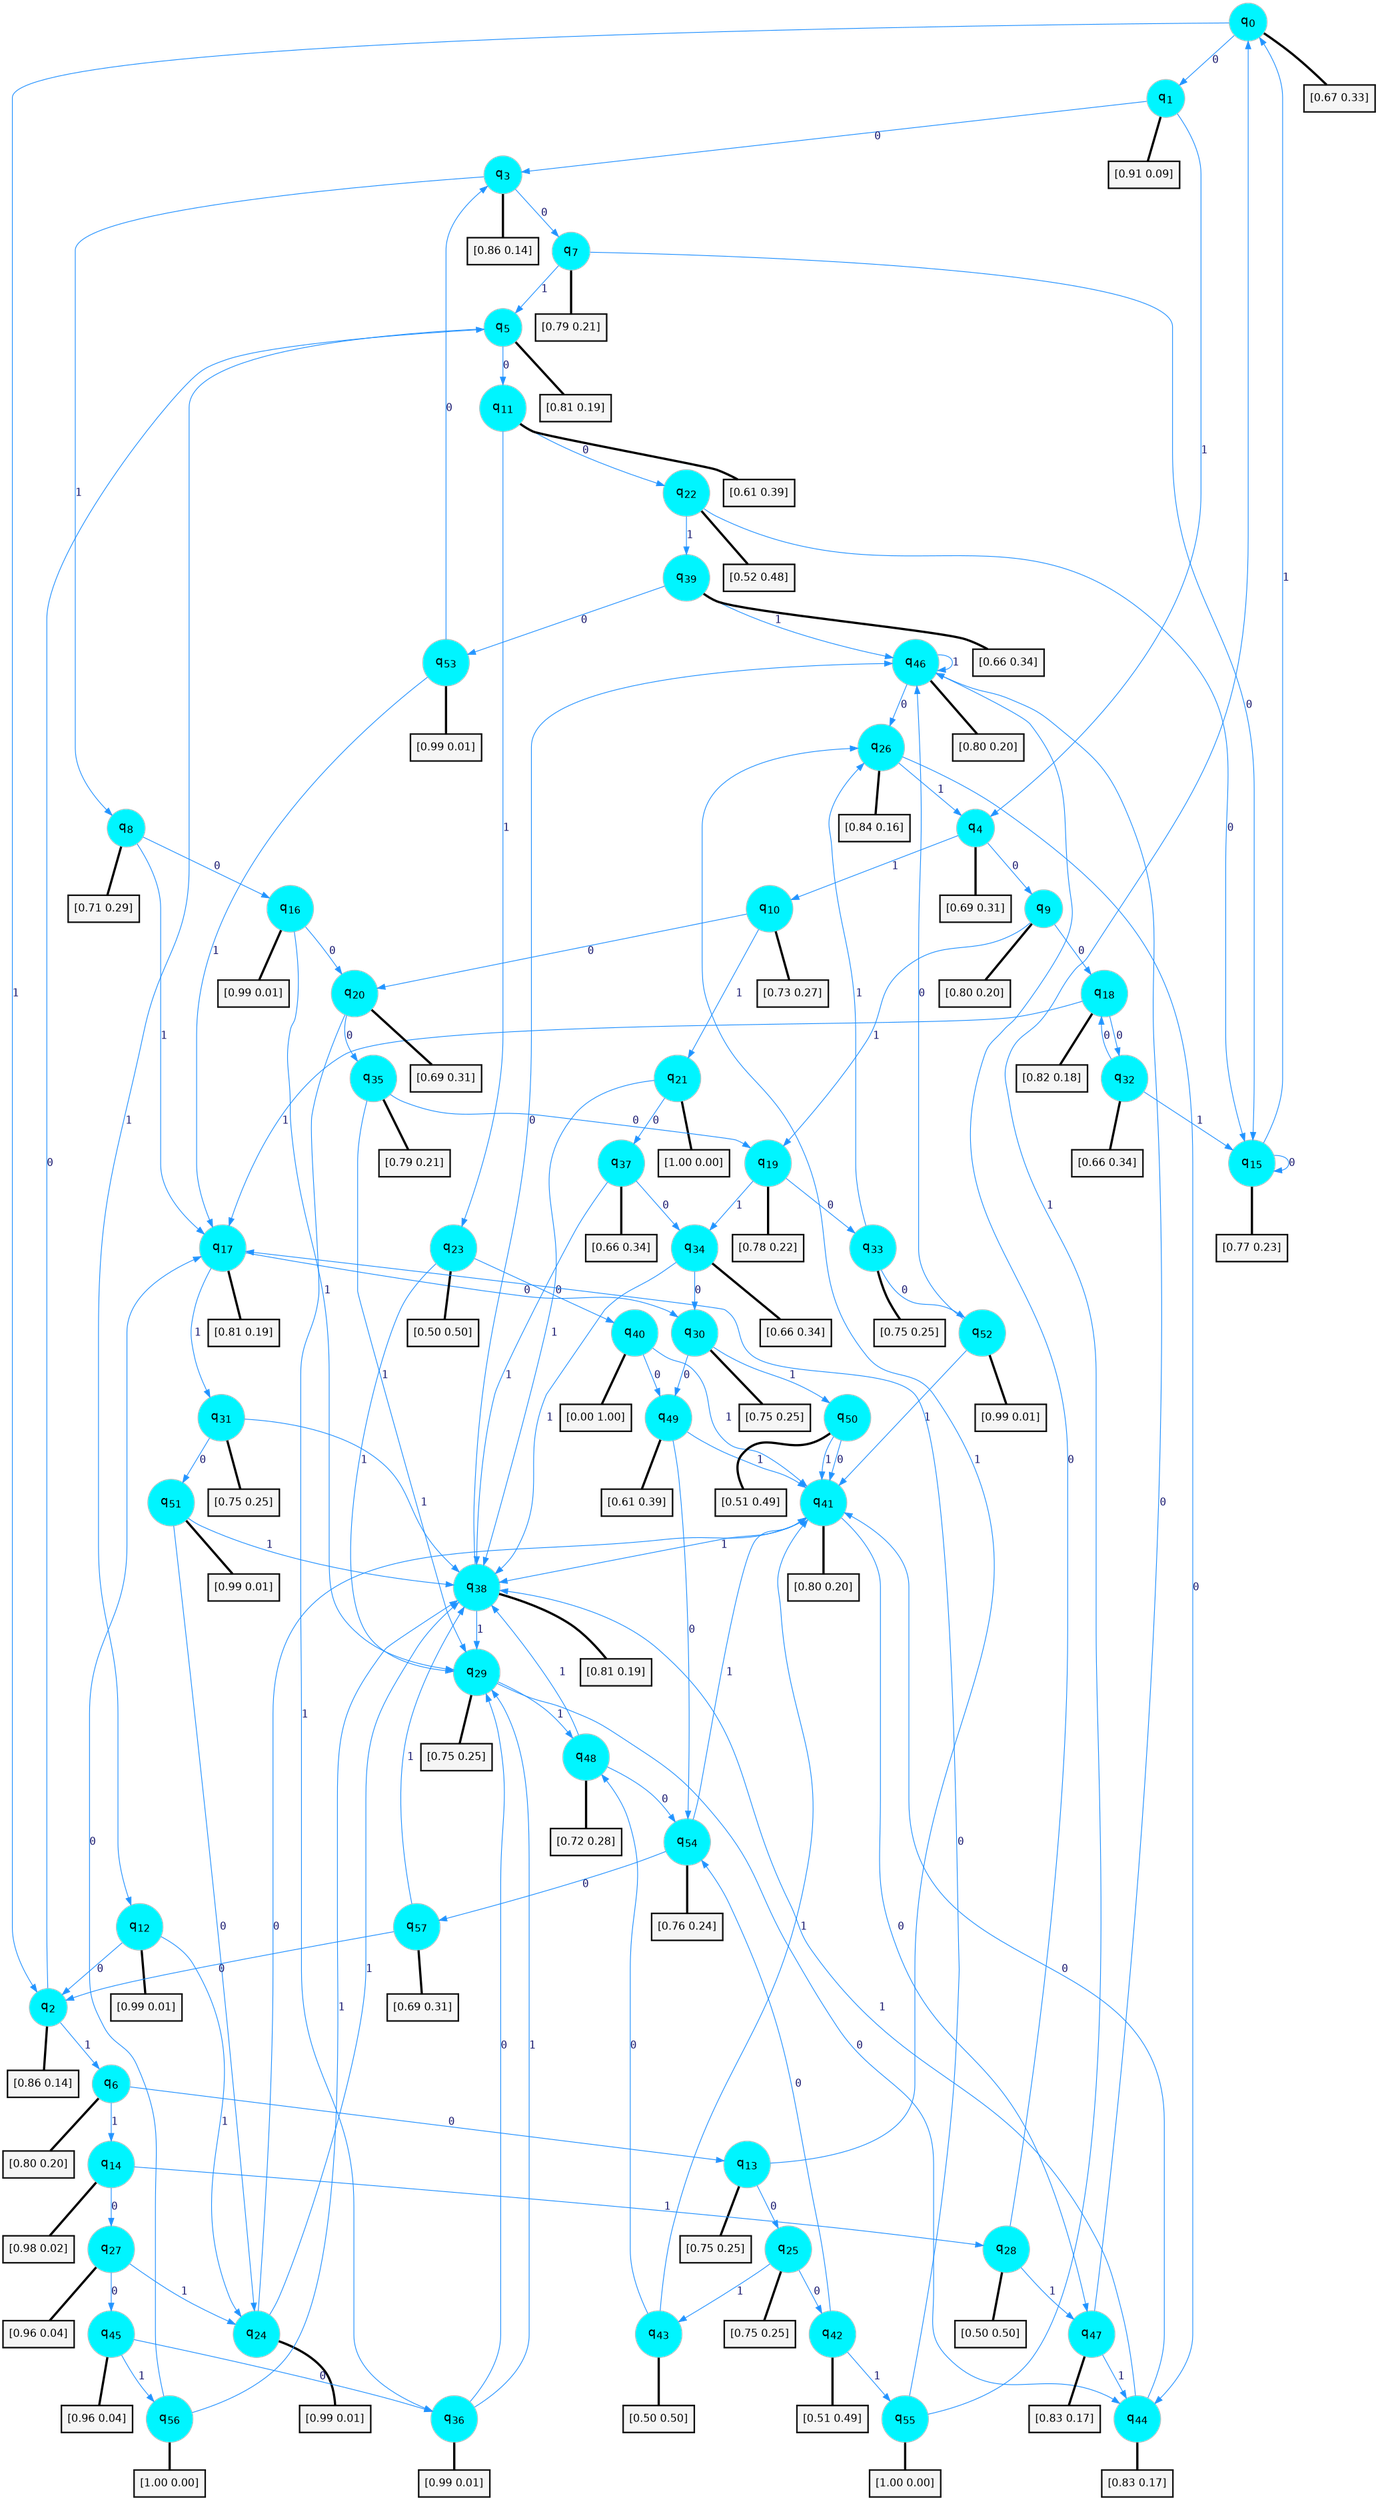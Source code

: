 digraph G {
graph [
bgcolor=transparent, dpi=300, rankdir=TD, size="40,25"];
node [
color=gray, fillcolor=turquoise1, fontcolor=black, fontname=Helvetica, fontsize=16, fontweight=bold, shape=circle, style=filled];
edge [
arrowsize=1, color=dodgerblue1, fontcolor=midnightblue, fontname=courier, fontweight=bold, penwidth=1, style=solid, weight=20];
0[label=<q<SUB>0</SUB>>];
1[label=<q<SUB>1</SUB>>];
2[label=<q<SUB>2</SUB>>];
3[label=<q<SUB>3</SUB>>];
4[label=<q<SUB>4</SUB>>];
5[label=<q<SUB>5</SUB>>];
6[label=<q<SUB>6</SUB>>];
7[label=<q<SUB>7</SUB>>];
8[label=<q<SUB>8</SUB>>];
9[label=<q<SUB>9</SUB>>];
10[label=<q<SUB>10</SUB>>];
11[label=<q<SUB>11</SUB>>];
12[label=<q<SUB>12</SUB>>];
13[label=<q<SUB>13</SUB>>];
14[label=<q<SUB>14</SUB>>];
15[label=<q<SUB>15</SUB>>];
16[label=<q<SUB>16</SUB>>];
17[label=<q<SUB>17</SUB>>];
18[label=<q<SUB>18</SUB>>];
19[label=<q<SUB>19</SUB>>];
20[label=<q<SUB>20</SUB>>];
21[label=<q<SUB>21</SUB>>];
22[label=<q<SUB>22</SUB>>];
23[label=<q<SUB>23</SUB>>];
24[label=<q<SUB>24</SUB>>];
25[label=<q<SUB>25</SUB>>];
26[label=<q<SUB>26</SUB>>];
27[label=<q<SUB>27</SUB>>];
28[label=<q<SUB>28</SUB>>];
29[label=<q<SUB>29</SUB>>];
30[label=<q<SUB>30</SUB>>];
31[label=<q<SUB>31</SUB>>];
32[label=<q<SUB>32</SUB>>];
33[label=<q<SUB>33</SUB>>];
34[label=<q<SUB>34</SUB>>];
35[label=<q<SUB>35</SUB>>];
36[label=<q<SUB>36</SUB>>];
37[label=<q<SUB>37</SUB>>];
38[label=<q<SUB>38</SUB>>];
39[label=<q<SUB>39</SUB>>];
40[label=<q<SUB>40</SUB>>];
41[label=<q<SUB>41</SUB>>];
42[label=<q<SUB>42</SUB>>];
43[label=<q<SUB>43</SUB>>];
44[label=<q<SUB>44</SUB>>];
45[label=<q<SUB>45</SUB>>];
46[label=<q<SUB>46</SUB>>];
47[label=<q<SUB>47</SUB>>];
48[label=<q<SUB>48</SUB>>];
49[label=<q<SUB>49</SUB>>];
50[label=<q<SUB>50</SUB>>];
51[label=<q<SUB>51</SUB>>];
52[label=<q<SUB>52</SUB>>];
53[label=<q<SUB>53</SUB>>];
54[label=<q<SUB>54</SUB>>];
55[label=<q<SUB>55</SUB>>];
56[label=<q<SUB>56</SUB>>];
57[label=<q<SUB>57</SUB>>];
58[label="[0.67 0.33]", shape=box,fontcolor=black, fontname=Helvetica, fontsize=14, penwidth=2, fillcolor=whitesmoke,color=black];
59[label="[0.91 0.09]", shape=box,fontcolor=black, fontname=Helvetica, fontsize=14, penwidth=2, fillcolor=whitesmoke,color=black];
60[label="[0.86 0.14]", shape=box,fontcolor=black, fontname=Helvetica, fontsize=14, penwidth=2, fillcolor=whitesmoke,color=black];
61[label="[0.86 0.14]", shape=box,fontcolor=black, fontname=Helvetica, fontsize=14, penwidth=2, fillcolor=whitesmoke,color=black];
62[label="[0.69 0.31]", shape=box,fontcolor=black, fontname=Helvetica, fontsize=14, penwidth=2, fillcolor=whitesmoke,color=black];
63[label="[0.81 0.19]", shape=box,fontcolor=black, fontname=Helvetica, fontsize=14, penwidth=2, fillcolor=whitesmoke,color=black];
64[label="[0.80 0.20]", shape=box,fontcolor=black, fontname=Helvetica, fontsize=14, penwidth=2, fillcolor=whitesmoke,color=black];
65[label="[0.79 0.21]", shape=box,fontcolor=black, fontname=Helvetica, fontsize=14, penwidth=2, fillcolor=whitesmoke,color=black];
66[label="[0.71 0.29]", shape=box,fontcolor=black, fontname=Helvetica, fontsize=14, penwidth=2, fillcolor=whitesmoke,color=black];
67[label="[0.80 0.20]", shape=box,fontcolor=black, fontname=Helvetica, fontsize=14, penwidth=2, fillcolor=whitesmoke,color=black];
68[label="[0.73 0.27]", shape=box,fontcolor=black, fontname=Helvetica, fontsize=14, penwidth=2, fillcolor=whitesmoke,color=black];
69[label="[0.61 0.39]", shape=box,fontcolor=black, fontname=Helvetica, fontsize=14, penwidth=2, fillcolor=whitesmoke,color=black];
70[label="[0.99 0.01]", shape=box,fontcolor=black, fontname=Helvetica, fontsize=14, penwidth=2, fillcolor=whitesmoke,color=black];
71[label="[0.75 0.25]", shape=box,fontcolor=black, fontname=Helvetica, fontsize=14, penwidth=2, fillcolor=whitesmoke,color=black];
72[label="[0.98 0.02]", shape=box,fontcolor=black, fontname=Helvetica, fontsize=14, penwidth=2, fillcolor=whitesmoke,color=black];
73[label="[0.77 0.23]", shape=box,fontcolor=black, fontname=Helvetica, fontsize=14, penwidth=2, fillcolor=whitesmoke,color=black];
74[label="[0.99 0.01]", shape=box,fontcolor=black, fontname=Helvetica, fontsize=14, penwidth=2, fillcolor=whitesmoke,color=black];
75[label="[0.81 0.19]", shape=box,fontcolor=black, fontname=Helvetica, fontsize=14, penwidth=2, fillcolor=whitesmoke,color=black];
76[label="[0.82 0.18]", shape=box,fontcolor=black, fontname=Helvetica, fontsize=14, penwidth=2, fillcolor=whitesmoke,color=black];
77[label="[0.78 0.22]", shape=box,fontcolor=black, fontname=Helvetica, fontsize=14, penwidth=2, fillcolor=whitesmoke,color=black];
78[label="[0.69 0.31]", shape=box,fontcolor=black, fontname=Helvetica, fontsize=14, penwidth=2, fillcolor=whitesmoke,color=black];
79[label="[1.00 0.00]", shape=box,fontcolor=black, fontname=Helvetica, fontsize=14, penwidth=2, fillcolor=whitesmoke,color=black];
80[label="[0.52 0.48]", shape=box,fontcolor=black, fontname=Helvetica, fontsize=14, penwidth=2, fillcolor=whitesmoke,color=black];
81[label="[0.50 0.50]", shape=box,fontcolor=black, fontname=Helvetica, fontsize=14, penwidth=2, fillcolor=whitesmoke,color=black];
82[label="[0.99 0.01]", shape=box,fontcolor=black, fontname=Helvetica, fontsize=14, penwidth=2, fillcolor=whitesmoke,color=black];
83[label="[0.75 0.25]", shape=box,fontcolor=black, fontname=Helvetica, fontsize=14, penwidth=2, fillcolor=whitesmoke,color=black];
84[label="[0.84 0.16]", shape=box,fontcolor=black, fontname=Helvetica, fontsize=14, penwidth=2, fillcolor=whitesmoke,color=black];
85[label="[0.96 0.04]", shape=box,fontcolor=black, fontname=Helvetica, fontsize=14, penwidth=2, fillcolor=whitesmoke,color=black];
86[label="[0.50 0.50]", shape=box,fontcolor=black, fontname=Helvetica, fontsize=14, penwidth=2, fillcolor=whitesmoke,color=black];
87[label="[0.75 0.25]", shape=box,fontcolor=black, fontname=Helvetica, fontsize=14, penwidth=2, fillcolor=whitesmoke,color=black];
88[label="[0.75 0.25]", shape=box,fontcolor=black, fontname=Helvetica, fontsize=14, penwidth=2, fillcolor=whitesmoke,color=black];
89[label="[0.75 0.25]", shape=box,fontcolor=black, fontname=Helvetica, fontsize=14, penwidth=2, fillcolor=whitesmoke,color=black];
90[label="[0.66 0.34]", shape=box,fontcolor=black, fontname=Helvetica, fontsize=14, penwidth=2, fillcolor=whitesmoke,color=black];
91[label="[0.75 0.25]", shape=box,fontcolor=black, fontname=Helvetica, fontsize=14, penwidth=2, fillcolor=whitesmoke,color=black];
92[label="[0.66 0.34]", shape=box,fontcolor=black, fontname=Helvetica, fontsize=14, penwidth=2, fillcolor=whitesmoke,color=black];
93[label="[0.79 0.21]", shape=box,fontcolor=black, fontname=Helvetica, fontsize=14, penwidth=2, fillcolor=whitesmoke,color=black];
94[label="[0.99 0.01]", shape=box,fontcolor=black, fontname=Helvetica, fontsize=14, penwidth=2, fillcolor=whitesmoke,color=black];
95[label="[0.66 0.34]", shape=box,fontcolor=black, fontname=Helvetica, fontsize=14, penwidth=2, fillcolor=whitesmoke,color=black];
96[label="[0.81 0.19]", shape=box,fontcolor=black, fontname=Helvetica, fontsize=14, penwidth=2, fillcolor=whitesmoke,color=black];
97[label="[0.66 0.34]", shape=box,fontcolor=black, fontname=Helvetica, fontsize=14, penwidth=2, fillcolor=whitesmoke,color=black];
98[label="[0.00 1.00]", shape=box,fontcolor=black, fontname=Helvetica, fontsize=14, penwidth=2, fillcolor=whitesmoke,color=black];
99[label="[0.80 0.20]", shape=box,fontcolor=black, fontname=Helvetica, fontsize=14, penwidth=2, fillcolor=whitesmoke,color=black];
100[label="[0.51 0.49]", shape=box,fontcolor=black, fontname=Helvetica, fontsize=14, penwidth=2, fillcolor=whitesmoke,color=black];
101[label="[0.50 0.50]", shape=box,fontcolor=black, fontname=Helvetica, fontsize=14, penwidth=2, fillcolor=whitesmoke,color=black];
102[label="[0.83 0.17]", shape=box,fontcolor=black, fontname=Helvetica, fontsize=14, penwidth=2, fillcolor=whitesmoke,color=black];
103[label="[0.96 0.04]", shape=box,fontcolor=black, fontname=Helvetica, fontsize=14, penwidth=2, fillcolor=whitesmoke,color=black];
104[label="[0.80 0.20]", shape=box,fontcolor=black, fontname=Helvetica, fontsize=14, penwidth=2, fillcolor=whitesmoke,color=black];
105[label="[0.83 0.17]", shape=box,fontcolor=black, fontname=Helvetica, fontsize=14, penwidth=2, fillcolor=whitesmoke,color=black];
106[label="[0.72 0.28]", shape=box,fontcolor=black, fontname=Helvetica, fontsize=14, penwidth=2, fillcolor=whitesmoke,color=black];
107[label="[0.61 0.39]", shape=box,fontcolor=black, fontname=Helvetica, fontsize=14, penwidth=2, fillcolor=whitesmoke,color=black];
108[label="[0.51 0.49]", shape=box,fontcolor=black, fontname=Helvetica, fontsize=14, penwidth=2, fillcolor=whitesmoke,color=black];
109[label="[0.99 0.01]", shape=box,fontcolor=black, fontname=Helvetica, fontsize=14, penwidth=2, fillcolor=whitesmoke,color=black];
110[label="[0.99 0.01]", shape=box,fontcolor=black, fontname=Helvetica, fontsize=14, penwidth=2, fillcolor=whitesmoke,color=black];
111[label="[0.99 0.01]", shape=box,fontcolor=black, fontname=Helvetica, fontsize=14, penwidth=2, fillcolor=whitesmoke,color=black];
112[label="[0.76 0.24]", shape=box,fontcolor=black, fontname=Helvetica, fontsize=14, penwidth=2, fillcolor=whitesmoke,color=black];
113[label="[1.00 0.00]", shape=box,fontcolor=black, fontname=Helvetica, fontsize=14, penwidth=2, fillcolor=whitesmoke,color=black];
114[label="[1.00 0.00]", shape=box,fontcolor=black, fontname=Helvetica, fontsize=14, penwidth=2, fillcolor=whitesmoke,color=black];
115[label="[0.69 0.31]", shape=box,fontcolor=black, fontname=Helvetica, fontsize=14, penwidth=2, fillcolor=whitesmoke,color=black];
0->1 [label=0];
0->2 [label=1];
0->58 [arrowhead=none, penwidth=3,color=black];
1->3 [label=0];
1->4 [label=1];
1->59 [arrowhead=none, penwidth=3,color=black];
2->5 [label=0];
2->6 [label=1];
2->60 [arrowhead=none, penwidth=3,color=black];
3->7 [label=0];
3->8 [label=1];
3->61 [arrowhead=none, penwidth=3,color=black];
4->9 [label=0];
4->10 [label=1];
4->62 [arrowhead=none, penwidth=3,color=black];
5->11 [label=0];
5->12 [label=1];
5->63 [arrowhead=none, penwidth=3,color=black];
6->13 [label=0];
6->14 [label=1];
6->64 [arrowhead=none, penwidth=3,color=black];
7->15 [label=0];
7->5 [label=1];
7->65 [arrowhead=none, penwidth=3,color=black];
8->16 [label=0];
8->17 [label=1];
8->66 [arrowhead=none, penwidth=3,color=black];
9->18 [label=0];
9->19 [label=1];
9->67 [arrowhead=none, penwidth=3,color=black];
10->20 [label=0];
10->21 [label=1];
10->68 [arrowhead=none, penwidth=3,color=black];
11->22 [label=0];
11->23 [label=1];
11->69 [arrowhead=none, penwidth=3,color=black];
12->2 [label=0];
12->24 [label=1];
12->70 [arrowhead=none, penwidth=3,color=black];
13->25 [label=0];
13->26 [label=1];
13->71 [arrowhead=none, penwidth=3,color=black];
14->27 [label=0];
14->28 [label=1];
14->72 [arrowhead=none, penwidth=3,color=black];
15->15 [label=0];
15->0 [label=1];
15->73 [arrowhead=none, penwidth=3,color=black];
16->20 [label=0];
16->29 [label=1];
16->74 [arrowhead=none, penwidth=3,color=black];
17->30 [label=0];
17->31 [label=1];
17->75 [arrowhead=none, penwidth=3,color=black];
18->32 [label=0];
18->17 [label=1];
18->76 [arrowhead=none, penwidth=3,color=black];
19->33 [label=0];
19->34 [label=1];
19->77 [arrowhead=none, penwidth=3,color=black];
20->35 [label=0];
20->36 [label=1];
20->78 [arrowhead=none, penwidth=3,color=black];
21->37 [label=0];
21->38 [label=1];
21->79 [arrowhead=none, penwidth=3,color=black];
22->15 [label=0];
22->39 [label=1];
22->80 [arrowhead=none, penwidth=3,color=black];
23->40 [label=0];
23->29 [label=1];
23->81 [arrowhead=none, penwidth=3,color=black];
24->41 [label=0];
24->38 [label=1];
24->82 [arrowhead=none, penwidth=3,color=black];
25->42 [label=0];
25->43 [label=1];
25->83 [arrowhead=none, penwidth=3,color=black];
26->44 [label=0];
26->4 [label=1];
26->84 [arrowhead=none, penwidth=3,color=black];
27->45 [label=0];
27->24 [label=1];
27->85 [arrowhead=none, penwidth=3,color=black];
28->46 [label=0];
28->47 [label=1];
28->86 [arrowhead=none, penwidth=3,color=black];
29->44 [label=0];
29->48 [label=1];
29->87 [arrowhead=none, penwidth=3,color=black];
30->49 [label=0];
30->50 [label=1];
30->88 [arrowhead=none, penwidth=3,color=black];
31->51 [label=0];
31->38 [label=1];
31->89 [arrowhead=none, penwidth=3,color=black];
32->18 [label=0];
32->15 [label=1];
32->90 [arrowhead=none, penwidth=3,color=black];
33->52 [label=0];
33->26 [label=1];
33->91 [arrowhead=none, penwidth=3,color=black];
34->30 [label=0];
34->38 [label=1];
34->92 [arrowhead=none, penwidth=3,color=black];
35->19 [label=0];
35->29 [label=1];
35->93 [arrowhead=none, penwidth=3,color=black];
36->29 [label=0];
36->29 [label=1];
36->94 [arrowhead=none, penwidth=3,color=black];
37->34 [label=0];
37->38 [label=1];
37->95 [arrowhead=none, penwidth=3,color=black];
38->46 [label=0];
38->29 [label=1];
38->96 [arrowhead=none, penwidth=3,color=black];
39->53 [label=0];
39->46 [label=1];
39->97 [arrowhead=none, penwidth=3,color=black];
40->49 [label=0];
40->41 [label=1];
40->98 [arrowhead=none, penwidth=3,color=black];
41->47 [label=0];
41->38 [label=1];
41->99 [arrowhead=none, penwidth=3,color=black];
42->54 [label=0];
42->55 [label=1];
42->100 [arrowhead=none, penwidth=3,color=black];
43->48 [label=0];
43->41 [label=1];
43->101 [arrowhead=none, penwidth=3,color=black];
44->41 [label=0];
44->38 [label=1];
44->102 [arrowhead=none, penwidth=3,color=black];
45->36 [label=0];
45->56 [label=1];
45->103 [arrowhead=none, penwidth=3,color=black];
46->26 [label=0];
46->46 [label=1];
46->104 [arrowhead=none, penwidth=3,color=black];
47->46 [label=0];
47->44 [label=1];
47->105 [arrowhead=none, penwidth=3,color=black];
48->54 [label=0];
48->38 [label=1];
48->106 [arrowhead=none, penwidth=3,color=black];
49->54 [label=0];
49->41 [label=1];
49->107 [arrowhead=none, penwidth=3,color=black];
50->41 [label=0];
50->41 [label=1];
50->108 [arrowhead=none, penwidth=3,color=black];
51->24 [label=0];
51->38 [label=1];
51->109 [arrowhead=none, penwidth=3,color=black];
52->46 [label=0];
52->41 [label=1];
52->110 [arrowhead=none, penwidth=3,color=black];
53->3 [label=0];
53->17 [label=1];
53->111 [arrowhead=none, penwidth=3,color=black];
54->57 [label=0];
54->41 [label=1];
54->112 [arrowhead=none, penwidth=3,color=black];
55->17 [label=0];
55->0 [label=1];
55->113 [arrowhead=none, penwidth=3,color=black];
56->17 [label=0];
56->38 [label=1];
56->114 [arrowhead=none, penwidth=3,color=black];
57->2 [label=0];
57->38 [label=1];
57->115 [arrowhead=none, penwidth=3,color=black];
}
